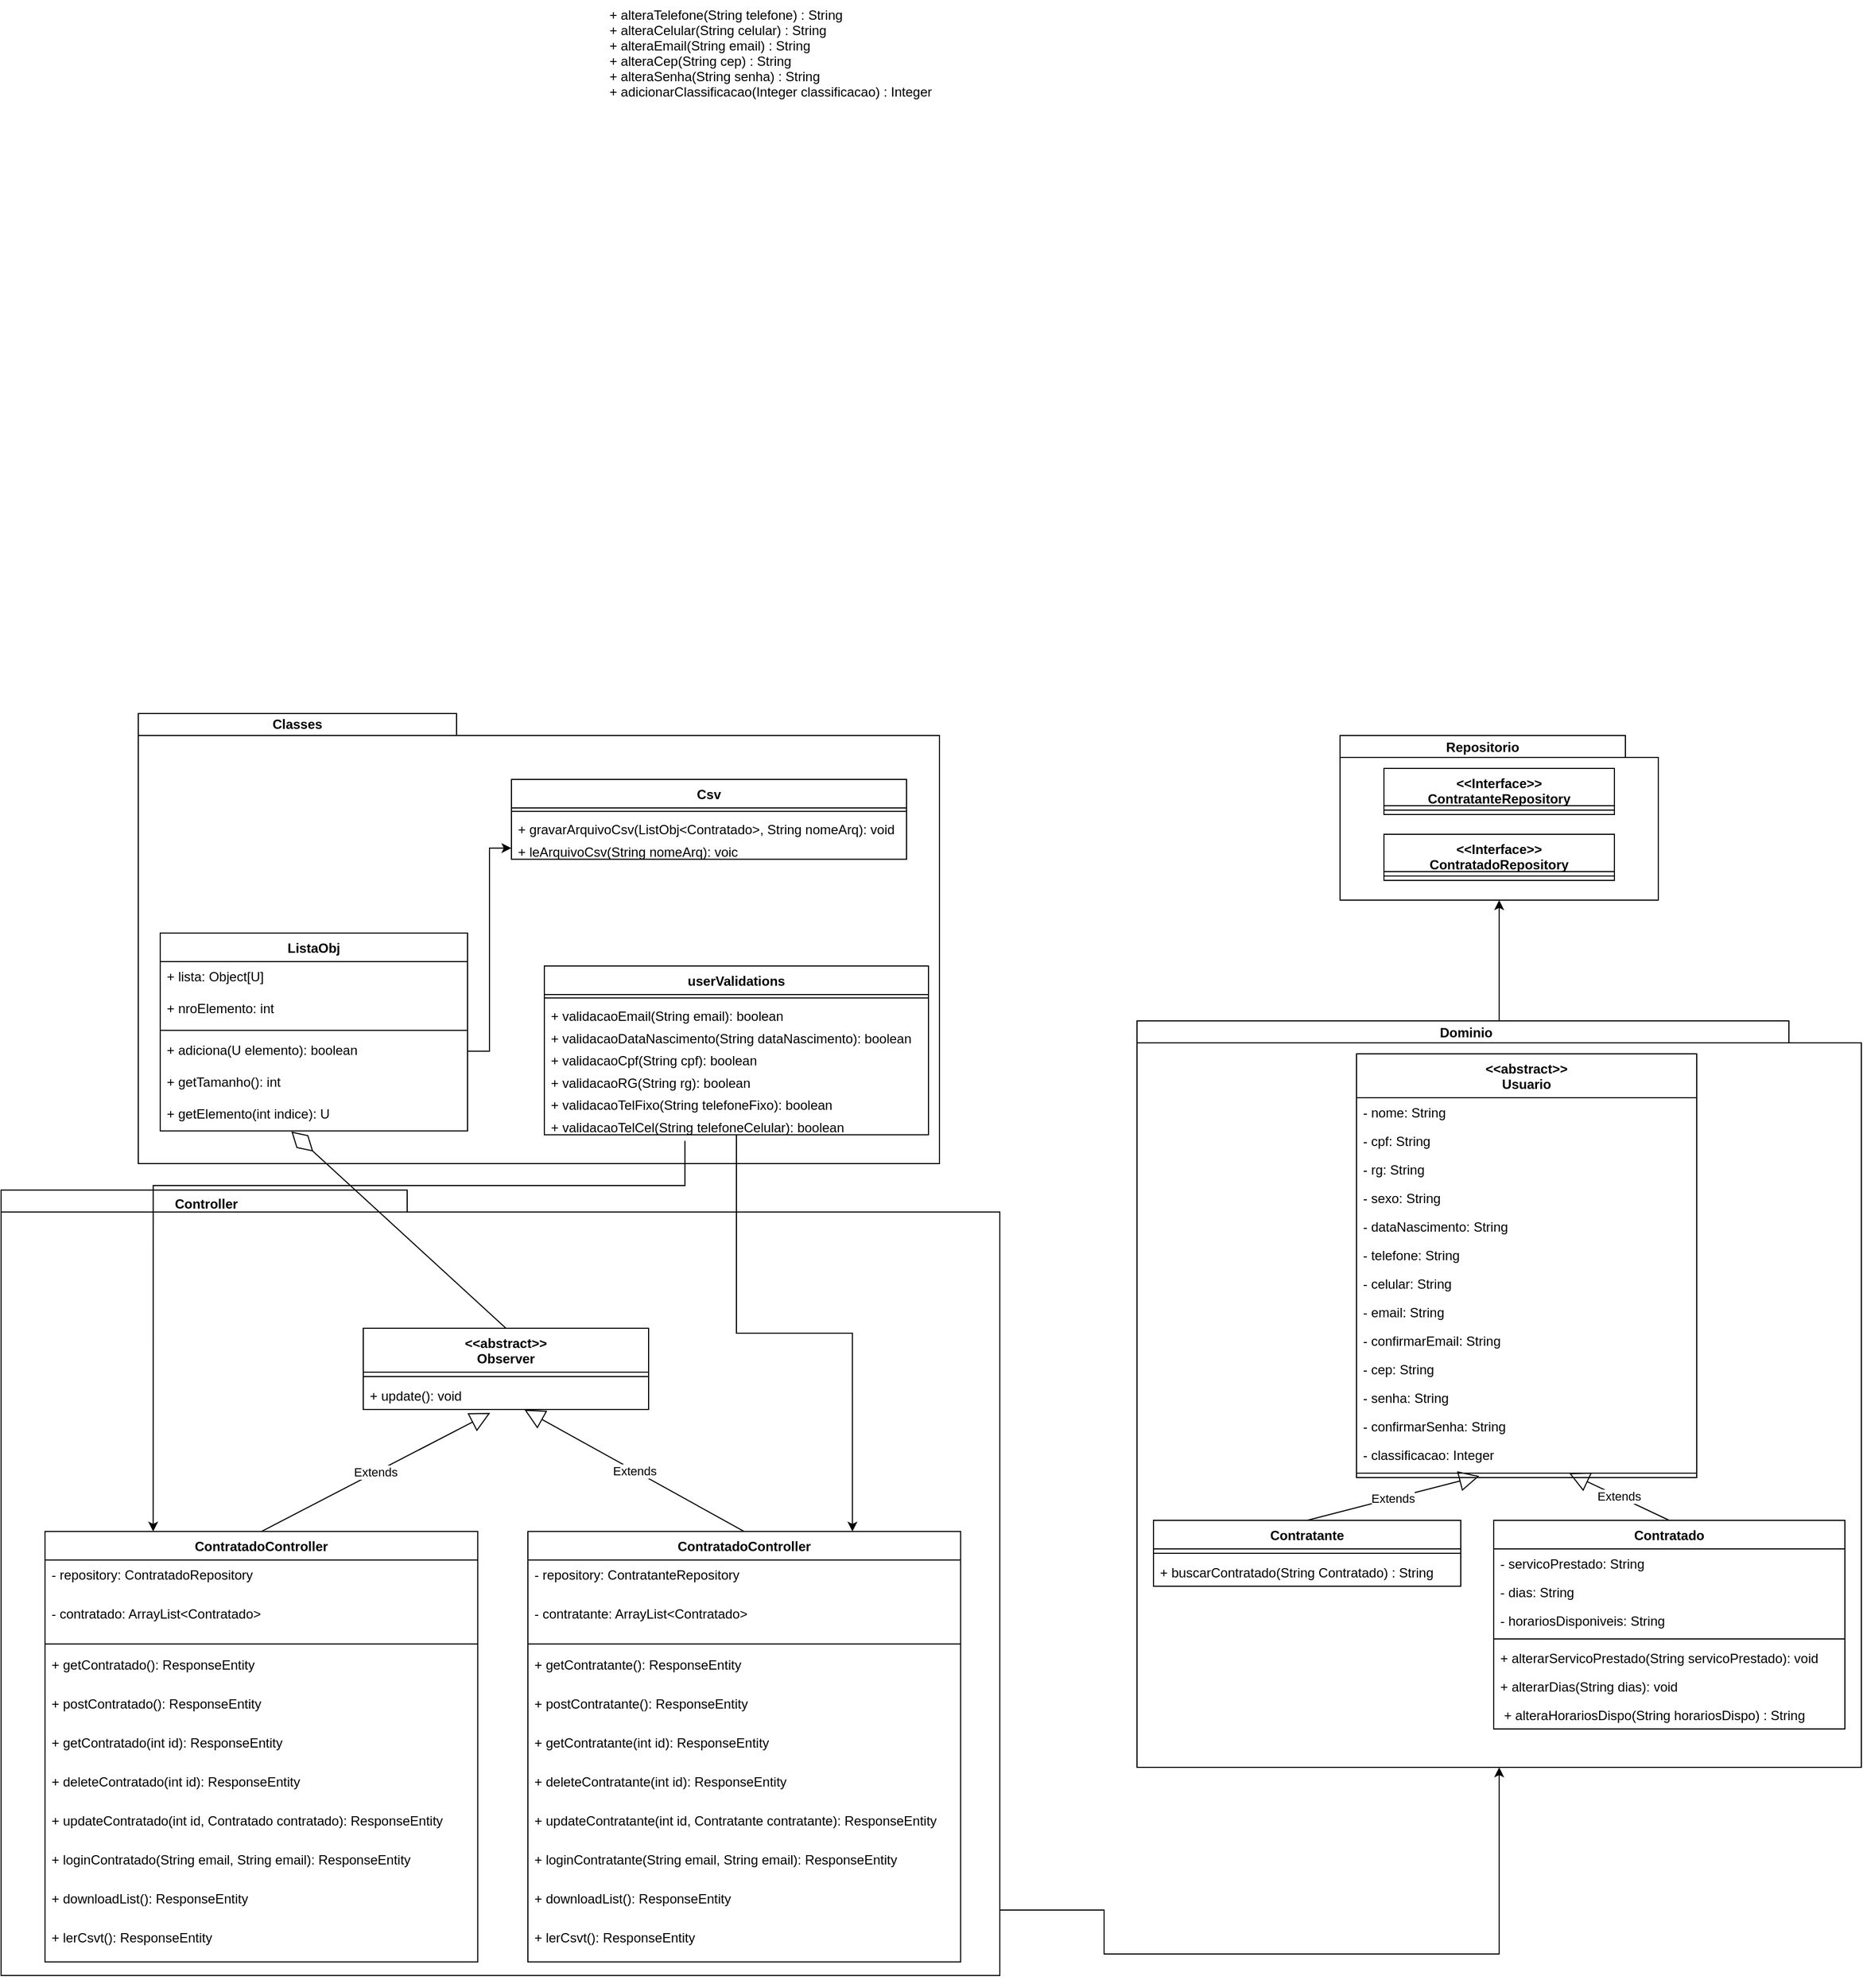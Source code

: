 <mxfile version="15.5.6" type="device"><diagram id="8aMdy3IUnySxcSLCsOLJ" name="Page-1"><mxGraphModel dx="2978" dy="1717" grid="1" gridSize="10" guides="1" tooltips="1" connect="1" arrows="1" fold="1" page="1" pageScale="1" pageWidth="850" pageHeight="1100" math="0" shadow="0"><root><mxCell id="0"/><mxCell id="1" parent="0"/><mxCell id="xtscQO1-oINKNKoXXavF-62" value=" + alteraTelefone(String telefone) : String&#10; + alteraCelular(String celular) : String&#10; + alteraEmail(String email) : String&#10; + alteraCep(String cep) : String&#10; + alteraSenha(String senha) : String&#10; + adicionarClassificacao(Integer classificacao) : Integer" style="text;strokeColor=none;fillColor=none;align=left;verticalAlign=top;spacingLeft=4;spacingRight=4;overflow=hidden;rotatable=0;points=[[0,0.5],[1,0.5]];portConstraint=eastwest;" parent="1" vertex="1"><mxGeometry x="-390" y="-430" width="330" height="122" as="geometry"/></mxCell><mxCell id="xtscQO1-oINKNKoXXavF-75" value="" style="group" parent="1" vertex="1" connectable="0"><mxGeometry x="-840" y="300" width="730" height="410" as="geometry"/></mxCell><mxCell id="xtscQO1-oINKNKoXXavF-76" value="" style="group" parent="xtscQO1-oINKNKoXXavF-75" vertex="1" connectable="0"><mxGeometry x="30" y="-80" width="730" height="410" as="geometry"/></mxCell><mxCell id="xtscQO1-oINKNKoXXavF-71" value="" style="shape=folder;fontStyle=1;spacingTop=10;tabWidth=290;tabHeight=20;tabPosition=left;html=1;fontFamily=Helvetica;" parent="xtscQO1-oINKNKoXXavF-76" vertex="1"><mxGeometry width="730" height="410" as="geometry"/></mxCell><mxCell id="xtscQO1-oINKNKoXXavF-72" value="Classes" style="text;html=1;strokeColor=none;fillColor=none;align=center;verticalAlign=middle;whiteSpace=wrap;rounded=0;fontFamily=Helvetica;fontStyle=1" parent="xtscQO1-oINKNKoXXavF-76" vertex="1"><mxGeometry width="290" height="20" as="geometry"/></mxCell><mxCell id="xtscQO1-oINKNKoXXavF-1" value="ListaObj" style="swimlane;fontStyle=1;align=center;verticalAlign=top;childLayout=stackLayout;horizontal=1;startSize=26;horizontalStack=0;resizeParent=1;resizeParentMax=0;resizeLast=0;collapsible=1;marginBottom=0;" parent="xtscQO1-oINKNKoXXavF-76" vertex="1"><mxGeometry x="20" y="200.004" width="280.0" height="180.206" as="geometry"/></mxCell><mxCell id="xtscQO1-oINKNKoXXavF-2" value="+ lista: Object[U]" style="text;strokeColor=none;fillColor=none;align=left;verticalAlign=top;spacingLeft=4;spacingRight=4;overflow=hidden;rotatable=0;points=[[0,0.5],[1,0.5]];portConstraint=eastwest;" parent="xtscQO1-oINKNKoXXavF-1" vertex="1"><mxGeometry y="26" width="280.0" height="29.053" as="geometry"/></mxCell><mxCell id="xtscQO1-oINKNKoXXavF-5" value="+ nroElemento: int" style="text;strokeColor=none;fillColor=none;align=left;verticalAlign=top;spacingLeft=4;spacingRight=4;overflow=hidden;rotatable=0;points=[[0,0.5],[1,0.5]];portConstraint=eastwest;" parent="xtscQO1-oINKNKoXXavF-1" vertex="1"><mxGeometry y="55.053" width="280.0" height="29.053" as="geometry"/></mxCell><mxCell id="xtscQO1-oINKNKoXXavF-3" value="" style="line;strokeWidth=1;fillColor=none;align=left;verticalAlign=middle;spacingTop=-1;spacingLeft=3;spacingRight=3;rotatable=0;labelPosition=right;points=[];portConstraint=eastwest;" parent="xtscQO1-oINKNKoXXavF-1" vertex="1"><mxGeometry y="84.107" width="280.0" height="8.939" as="geometry"/></mxCell><mxCell id="xtscQO1-oINKNKoXXavF-4" value="+ adiciona(U elemento): boolean" style="text;strokeColor=none;fillColor=none;align=left;verticalAlign=top;spacingLeft=4;spacingRight=4;overflow=hidden;rotatable=0;points=[[0,0.5],[1,0.5]];portConstraint=eastwest;" parent="xtscQO1-oINKNKoXXavF-1" vertex="1"><mxGeometry y="93.046" width="280.0" height="29.053" as="geometry"/></mxCell><mxCell id="xtscQO1-oINKNKoXXavF-7" value="+ getTamanho(): int" style="text;strokeColor=none;fillColor=none;align=left;verticalAlign=top;spacingLeft=4;spacingRight=4;overflow=hidden;rotatable=0;points=[[0,0.5],[1,0.5]];portConstraint=eastwest;" parent="xtscQO1-oINKNKoXXavF-1" vertex="1"><mxGeometry y="122.099" width="280.0" height="29.053" as="geometry"/></mxCell><mxCell id="xtscQO1-oINKNKoXXavF-6" value="+ getElemento(int indice): U" style="text;strokeColor=none;fillColor=none;align=left;verticalAlign=top;spacingLeft=4;spacingRight=4;overflow=hidden;rotatable=0;points=[[0,0.5],[1,0.5]];portConstraint=eastwest;" parent="xtscQO1-oINKNKoXXavF-1" vertex="1"><mxGeometry y="151.153" width="280.0" height="29.053" as="geometry"/></mxCell><mxCell id="xtscQO1-oINKNKoXXavF-13" value="userValidations" style="swimlane;fontStyle=1;align=center;verticalAlign=top;childLayout=stackLayout;horizontal=1;startSize=26;horizontalStack=0;resizeParent=1;resizeParentMax=0;resizeLast=0;collapsible=1;marginBottom=0;" parent="xtscQO1-oINKNKoXXavF-76" vertex="1"><mxGeometry x="370" y="230.001" width="350.0" height="153.726" as="geometry"/></mxCell><mxCell id="xtscQO1-oINKNKoXXavF-15" value="" style="line;strokeWidth=1;fillColor=none;align=left;verticalAlign=middle;spacingTop=-1;spacingLeft=3;spacingRight=3;rotatable=0;labelPosition=right;points=[];portConstraint=eastwest;" parent="xtscQO1-oINKNKoXXavF-13" vertex="1"><mxGeometry y="26" width="350.0" height="6.231" as="geometry"/></mxCell><mxCell id="xtscQO1-oINKNKoXXavF-17" value="+ validacaoEmail(String email): boolean" style="text;strokeColor=none;fillColor=none;align=left;verticalAlign=top;spacingLeft=4;spacingRight=4;overflow=hidden;rotatable=0;points=[[0,0.5],[1,0.5]];portConstraint=eastwest;" parent="xtscQO1-oINKNKoXXavF-13" vertex="1"><mxGeometry y="32.231" width="350.0" height="20.249" as="geometry"/></mxCell><mxCell id="xtscQO1-oINKNKoXXavF-16" value="+ validacaoDataNascimento(String dataNascimento): boolean" style="text;strokeColor=none;fillColor=none;align=left;verticalAlign=top;spacingLeft=4;spacingRight=4;overflow=hidden;rotatable=0;points=[[0,0.5],[1,0.5]];portConstraint=eastwest;" parent="xtscQO1-oINKNKoXXavF-13" vertex="1"><mxGeometry y="52.48" width="350.0" height="20.249" as="geometry"/></mxCell><mxCell id="xtscQO1-oINKNKoXXavF-18" value="+ validacaoCpf(String cpf): boolean" style="text;strokeColor=none;fillColor=none;align=left;verticalAlign=top;spacingLeft=4;spacingRight=4;overflow=hidden;rotatable=0;points=[[0,0.5],[1,0.5]];portConstraint=eastwest;" parent="xtscQO1-oINKNKoXXavF-13" vertex="1"><mxGeometry y="72.729" width="350.0" height="20.249" as="geometry"/></mxCell><mxCell id="xtscQO1-oINKNKoXXavF-20" value="+ validacaoRG(String rg): boolean" style="text;strokeColor=none;fillColor=none;align=left;verticalAlign=top;spacingLeft=4;spacingRight=4;overflow=hidden;rotatable=0;points=[[0,0.5],[1,0.5]];portConstraint=eastwest;" parent="xtscQO1-oINKNKoXXavF-13" vertex="1"><mxGeometry y="92.978" width="350.0" height="20.249" as="geometry"/></mxCell><mxCell id="xtscQO1-oINKNKoXXavF-21" value="+ validacaoTelFixo(String telefoneFixo): boolean" style="text;strokeColor=none;fillColor=none;align=left;verticalAlign=top;spacingLeft=4;spacingRight=4;overflow=hidden;rotatable=0;points=[[0,0.5],[1,0.5]];portConstraint=eastwest;" parent="xtscQO1-oINKNKoXXavF-13" vertex="1"><mxGeometry y="113.228" width="350.0" height="20.249" as="geometry"/></mxCell><mxCell id="xtscQO1-oINKNKoXXavF-19" value="+ validacaoTelCel(String telefoneCelular): boolean" style="text;strokeColor=none;fillColor=none;align=left;verticalAlign=top;spacingLeft=4;spacingRight=4;overflow=hidden;rotatable=0;points=[[0,0.5],[1,0.5]];portConstraint=eastwest;" parent="xtscQO1-oINKNKoXXavF-13" vertex="1"><mxGeometry y="133.477" width="350.0" height="20.249" as="geometry"/></mxCell><mxCell id="xtscQO1-oINKNKoXXavF-8" value="Csv" style="swimlane;fontStyle=1;align=center;verticalAlign=top;childLayout=stackLayout;horizontal=1;startSize=26;horizontalStack=0;resizeParent=1;resizeParentMax=0;resizeLast=0;collapsible=1;marginBottom=0;" parent="xtscQO1-oINKNKoXXavF-76" vertex="1"><mxGeometry x="340" y="59.996" width="360.0" height="72.729" as="geometry"/></mxCell><mxCell id="xtscQO1-oINKNKoXXavF-10" value="" style="line;strokeWidth=1;fillColor=none;align=left;verticalAlign=middle;spacingTop=-1;spacingLeft=3;spacingRight=3;rotatable=0;labelPosition=right;points=[];portConstraint=eastwest;" parent="xtscQO1-oINKNKoXXavF-8" vertex="1"><mxGeometry y="26" width="360.0" height="6.231" as="geometry"/></mxCell><mxCell id="xtscQO1-oINKNKoXXavF-11" value="+ gravarArquivoCsv(ListObj&lt;Contratado&gt;, String nomeArq): void" style="text;strokeColor=none;fillColor=none;align=left;verticalAlign=top;spacingLeft=4;spacingRight=4;overflow=hidden;rotatable=0;points=[[0,0.5],[1,0.5]];portConstraint=eastwest;" parent="xtscQO1-oINKNKoXXavF-8" vertex="1"><mxGeometry y="32.231" width="360.0" height="20.249" as="geometry"/></mxCell><mxCell id="xtscQO1-oINKNKoXXavF-12" value="+ leArquivoCsv(String nomeArq): voic" style="text;strokeColor=none;fillColor=none;align=left;verticalAlign=top;spacingLeft=4;spacingRight=4;overflow=hidden;rotatable=0;points=[[0,0.5],[1,0.5]];portConstraint=eastwest;" parent="xtscQO1-oINKNKoXXavF-8" vertex="1"><mxGeometry y="52.48" width="360.0" height="20.249" as="geometry"/></mxCell><mxCell id="bxWxCkbNlxH5hgInY-oG-7" value="" style="edgeStyle=orthogonalEdgeStyle;rounded=0;orthogonalLoop=1;jettySize=auto;html=1;" edge="1" parent="xtscQO1-oINKNKoXXavF-76" source="xtscQO1-oINKNKoXXavF-4" target="xtscQO1-oINKNKoXXavF-12"><mxGeometry relative="1" as="geometry"/></mxCell><mxCell id="xtscQO1-oINKNKoXXavF-79" value="" style="group" parent="1" vertex="1" connectable="0"><mxGeometry x="-935" y="820" width="920" height="560" as="geometry"/></mxCell><mxCell id="xtscQO1-oINKNKoXXavF-77" value="" style="shape=folder;fontStyle=1;spacingTop=10;tabWidth=370;tabHeight=20;tabPosition=left;html=1;fontFamily=Helvetica;" parent="xtscQO1-oINKNKoXXavF-79" vertex="1"><mxGeometry y="-165.926" width="910" height="715.556" as="geometry"/></mxCell><mxCell id="xtscQO1-oINKNKoXXavF-22" value="ContratadoController" style="swimlane;fontStyle=1;align=center;verticalAlign=top;childLayout=stackLayout;horizontal=1;startSize=26;horizontalStack=0;resizeParent=1;resizeParentMax=0;resizeLast=0;collapsible=1;marginBottom=0;" parent="xtscQO1-oINKNKoXXavF-79" vertex="1"><mxGeometry x="40.0" y="145.181" width="394.286" height="392.049" as="geometry"/></mxCell><mxCell id="xtscQO1-oINKNKoXXavF-23" value="- repository: ContratadoRepository" style="text;strokeColor=none;fillColor=none;align=left;verticalAlign=top;spacingLeft=4;spacingRight=4;overflow=hidden;rotatable=0;points=[[0,0.5],[1,0.5]];portConstraint=eastwest;" parent="xtscQO1-oINKNKoXXavF-22" vertex="1"><mxGeometry y="26" width="394.286" height="35.512" as="geometry"/></mxCell><mxCell id="xtscQO1-oINKNKoXXavF-26" value="- contratado: ArrayList&lt;Contratado&gt;" style="text;strokeColor=none;fillColor=none;align=left;verticalAlign=top;spacingLeft=4;spacingRight=4;overflow=hidden;rotatable=0;points=[[0,0.5],[1,0.5]];portConstraint=eastwest;" parent="xtscQO1-oINKNKoXXavF-22" vertex="1"><mxGeometry y="61.512" width="394.286" height="35.512" as="geometry"/></mxCell><mxCell id="xtscQO1-oINKNKoXXavF-24" value="" style="line;strokeWidth=1;fillColor=none;align=left;verticalAlign=middle;spacingTop=-1;spacingLeft=3;spacingRight=3;rotatable=0;labelPosition=right;points=[];portConstraint=eastwest;" parent="xtscQO1-oINKNKoXXavF-22" vertex="1"><mxGeometry y="97.024" width="394.286" height="10.927" as="geometry"/></mxCell><mxCell id="xtscQO1-oINKNKoXXavF-25" value="+ getContratado(): ResponseEntity" style="text;strokeColor=none;fillColor=none;align=left;verticalAlign=top;spacingLeft=4;spacingRight=4;overflow=hidden;rotatable=0;points=[[0,0.5],[1,0.5]];portConstraint=eastwest;" parent="xtscQO1-oINKNKoXXavF-22" vertex="1"><mxGeometry y="107.951" width="394.286" height="35.512" as="geometry"/></mxCell><mxCell id="xtscQO1-oINKNKoXXavF-27" value="+ postContratado(): ResponseEntity" style="text;strokeColor=none;fillColor=none;align=left;verticalAlign=top;spacingLeft=4;spacingRight=4;overflow=hidden;rotatable=0;points=[[0,0.5],[1,0.5]];portConstraint=eastwest;" parent="xtscQO1-oINKNKoXXavF-22" vertex="1"><mxGeometry y="143.463" width="394.286" height="35.512" as="geometry"/></mxCell><mxCell id="xtscQO1-oINKNKoXXavF-28" value="+ getContratado(int id): ResponseEntity" style="text;strokeColor=none;fillColor=none;align=left;verticalAlign=top;spacingLeft=4;spacingRight=4;overflow=hidden;rotatable=0;points=[[0,0.5],[1,0.5]];portConstraint=eastwest;" parent="xtscQO1-oINKNKoXXavF-22" vertex="1"><mxGeometry y="178.976" width="394.286" height="35.512" as="geometry"/></mxCell><mxCell id="xtscQO1-oINKNKoXXavF-29" value="+ deleteContratado(int id): ResponseEntity" style="text;strokeColor=none;fillColor=none;align=left;verticalAlign=top;spacingLeft=4;spacingRight=4;overflow=hidden;rotatable=0;points=[[0,0.5],[1,0.5]];portConstraint=eastwest;" parent="xtscQO1-oINKNKoXXavF-22" vertex="1"><mxGeometry y="214.488" width="394.286" height="35.512" as="geometry"/></mxCell><mxCell id="xtscQO1-oINKNKoXXavF-30" value="+ updateContratado(int id, Contratado contratado): ResponseEntity" style="text;strokeColor=none;fillColor=none;align=left;verticalAlign=top;spacingLeft=4;spacingRight=4;overflow=hidden;rotatable=0;points=[[0,0.5],[1,0.5]];portConstraint=eastwest;" parent="xtscQO1-oINKNKoXXavF-22" vertex="1"><mxGeometry y="250" width="394.286" height="35.512" as="geometry"/></mxCell><mxCell id="xtscQO1-oINKNKoXXavF-31" value="+ loginContratado(String email, String email): ResponseEntity" style="text;strokeColor=none;fillColor=none;align=left;verticalAlign=top;spacingLeft=4;spacingRight=4;overflow=hidden;rotatable=0;points=[[0,0.5],[1,0.5]];portConstraint=eastwest;" parent="xtscQO1-oINKNKoXXavF-22" vertex="1"><mxGeometry y="285.512" width="394.286" height="35.512" as="geometry"/></mxCell><mxCell id="xtscQO1-oINKNKoXXavF-32" value="+ downloadList(): ResponseEntity" style="text;strokeColor=none;fillColor=none;align=left;verticalAlign=top;spacingLeft=4;spacingRight=4;overflow=hidden;rotatable=0;points=[[0,0.5],[1,0.5]];portConstraint=eastwest;" parent="xtscQO1-oINKNKoXXavF-22" vertex="1"><mxGeometry y="321.024" width="394.286" height="35.512" as="geometry"/></mxCell><mxCell id="xtscQO1-oINKNKoXXavF-33" value="+ lerCsvt(): ResponseEntity" style="text;strokeColor=none;fillColor=none;align=left;verticalAlign=top;spacingLeft=4;spacingRight=4;overflow=hidden;rotatable=0;points=[[0,0.5],[1,0.5]];portConstraint=eastwest;" parent="xtscQO1-oINKNKoXXavF-22" vertex="1"><mxGeometry y="356.537" width="394.286" height="35.512" as="geometry"/></mxCell><mxCell id="xtscQO1-oINKNKoXXavF-34" value="ContratadoController" style="swimlane;fontStyle=1;align=center;verticalAlign=top;childLayout=stackLayout;horizontal=1;startSize=26;horizontalStack=0;resizeParent=1;resizeParentMax=0;resizeLast=0;collapsible=1;marginBottom=0;" parent="xtscQO1-oINKNKoXXavF-79" vertex="1"><mxGeometry x="480.005" y="145.181" width="394.286" height="392.049" as="geometry"/></mxCell><mxCell id="xtscQO1-oINKNKoXXavF-35" value="- repository: ContratanteRepository" style="text;strokeColor=none;fillColor=none;align=left;verticalAlign=top;spacingLeft=4;spacingRight=4;overflow=hidden;rotatable=0;points=[[0,0.5],[1,0.5]];portConstraint=eastwest;" parent="xtscQO1-oINKNKoXXavF-34" vertex="1"><mxGeometry y="26" width="394.286" height="35.512" as="geometry"/></mxCell><mxCell id="xtscQO1-oINKNKoXXavF-36" value="- contratante: ArrayList&lt;Contratado&gt;" style="text;strokeColor=none;fillColor=none;align=left;verticalAlign=top;spacingLeft=4;spacingRight=4;overflow=hidden;rotatable=0;points=[[0,0.5],[1,0.5]];portConstraint=eastwest;" parent="xtscQO1-oINKNKoXXavF-34" vertex="1"><mxGeometry y="61.512" width="394.286" height="35.512" as="geometry"/></mxCell><mxCell id="xtscQO1-oINKNKoXXavF-37" value="" style="line;strokeWidth=1;fillColor=none;align=left;verticalAlign=middle;spacingTop=-1;spacingLeft=3;spacingRight=3;rotatable=0;labelPosition=right;points=[];portConstraint=eastwest;" parent="xtscQO1-oINKNKoXXavF-34" vertex="1"><mxGeometry y="97.024" width="394.286" height="10.927" as="geometry"/></mxCell><mxCell id="xtscQO1-oINKNKoXXavF-38" value="+ getContratante(): ResponseEntity" style="text;strokeColor=none;fillColor=none;align=left;verticalAlign=top;spacingLeft=4;spacingRight=4;overflow=hidden;rotatable=0;points=[[0,0.5],[1,0.5]];portConstraint=eastwest;" parent="xtscQO1-oINKNKoXXavF-34" vertex="1"><mxGeometry y="107.951" width="394.286" height="35.512" as="geometry"/></mxCell><mxCell id="xtscQO1-oINKNKoXXavF-39" value="+ postContratante(): ResponseEntity" style="text;strokeColor=none;fillColor=none;align=left;verticalAlign=top;spacingLeft=4;spacingRight=4;overflow=hidden;rotatable=0;points=[[0,0.5],[1,0.5]];portConstraint=eastwest;" parent="xtscQO1-oINKNKoXXavF-34" vertex="1"><mxGeometry y="143.463" width="394.286" height="35.512" as="geometry"/></mxCell><mxCell id="xtscQO1-oINKNKoXXavF-40" value="+ getContratante(int id): ResponseEntity" style="text;strokeColor=none;fillColor=none;align=left;verticalAlign=top;spacingLeft=4;spacingRight=4;overflow=hidden;rotatable=0;points=[[0,0.5],[1,0.5]];portConstraint=eastwest;" parent="xtscQO1-oINKNKoXXavF-34" vertex="1"><mxGeometry y="178.976" width="394.286" height="35.512" as="geometry"/></mxCell><mxCell id="xtscQO1-oINKNKoXXavF-41" value="+ deleteContratante(int id): ResponseEntity" style="text;strokeColor=none;fillColor=none;align=left;verticalAlign=top;spacingLeft=4;spacingRight=4;overflow=hidden;rotatable=0;points=[[0,0.5],[1,0.5]];portConstraint=eastwest;" parent="xtscQO1-oINKNKoXXavF-34" vertex="1"><mxGeometry y="214.488" width="394.286" height="35.512" as="geometry"/></mxCell><mxCell id="xtscQO1-oINKNKoXXavF-42" value="+ updateContratante(int id, Contratante contratante): ResponseEntity" style="text;strokeColor=none;fillColor=none;align=left;verticalAlign=top;spacingLeft=4;spacingRight=4;overflow=hidden;rotatable=0;points=[[0,0.5],[1,0.5]];portConstraint=eastwest;" parent="xtscQO1-oINKNKoXXavF-34" vertex="1"><mxGeometry y="250" width="394.286" height="35.512" as="geometry"/></mxCell><mxCell id="xtscQO1-oINKNKoXXavF-43" value="+ loginContratante(String email, String email): ResponseEntity" style="text;strokeColor=none;fillColor=none;align=left;verticalAlign=top;spacingLeft=4;spacingRight=4;overflow=hidden;rotatable=0;points=[[0,0.5],[1,0.5]];portConstraint=eastwest;" parent="xtscQO1-oINKNKoXXavF-34" vertex="1"><mxGeometry y="285.512" width="394.286" height="35.512" as="geometry"/></mxCell><mxCell id="xtscQO1-oINKNKoXXavF-44" value="+ downloadList(): ResponseEntity" style="text;strokeColor=none;fillColor=none;align=left;verticalAlign=top;spacingLeft=4;spacingRight=4;overflow=hidden;rotatable=0;points=[[0,0.5],[1,0.5]];portConstraint=eastwest;" parent="xtscQO1-oINKNKoXXavF-34" vertex="1"><mxGeometry y="321.024" width="394.286" height="35.512" as="geometry"/></mxCell><mxCell id="xtscQO1-oINKNKoXXavF-45" value="+ lerCsvt(): ResponseEntity" style="text;strokeColor=none;fillColor=none;align=left;verticalAlign=top;spacingLeft=4;spacingRight=4;overflow=hidden;rotatable=0;points=[[0,0.5],[1,0.5]];portConstraint=eastwest;" parent="xtscQO1-oINKNKoXXavF-34" vertex="1"><mxGeometry y="356.537" width="394.286" height="35.512" as="geometry"/></mxCell><mxCell id="xtscQO1-oINKNKoXXavF-78" value="Controller" style="text;align=center;fontStyle=1;verticalAlign=middle;spacingLeft=3;spacingRight=3;strokeColor=none;rotatable=0;points=[[0,0.5],[1,0.5]];portConstraint=eastwest;fontFamily=Helvetica;" parent="xtscQO1-oINKNKoXXavF-79" vertex="1"><mxGeometry y="-165.93" width="374.066" height="23.707" as="geometry"/></mxCell><mxCell id="bxWxCkbNlxH5hgInY-oG-1" value="&lt;&lt;abstract&gt;&gt;&#10;Observer" style="swimlane;fontStyle=1;align=center;verticalAlign=top;childLayout=stackLayout;horizontal=1;startSize=40;horizontalStack=0;resizeParent=1;resizeParentMax=0;resizeLast=0;collapsible=1;marginBottom=0;" vertex="1" parent="xtscQO1-oINKNKoXXavF-79"><mxGeometry x="330" y="-40" width="260" height="74" as="geometry"/></mxCell><mxCell id="bxWxCkbNlxH5hgInY-oG-3" value="" style="line;strokeWidth=1;fillColor=none;align=left;verticalAlign=middle;spacingTop=-1;spacingLeft=3;spacingRight=3;rotatable=0;labelPosition=right;points=[];portConstraint=eastwest;" vertex="1" parent="bxWxCkbNlxH5hgInY-oG-1"><mxGeometry y="40" width="260" height="8" as="geometry"/></mxCell><mxCell id="bxWxCkbNlxH5hgInY-oG-4" value="+ update(): void" style="text;strokeColor=none;fillColor=none;align=left;verticalAlign=top;spacingLeft=4;spacingRight=4;overflow=hidden;rotatable=0;points=[[0,0.5],[1,0.5]];portConstraint=eastwest;" vertex="1" parent="bxWxCkbNlxH5hgInY-oG-1"><mxGeometry y="48" width="260" height="26" as="geometry"/></mxCell><mxCell id="bxWxCkbNlxH5hgInY-oG-5" value="Extends" style="endArrow=block;endSize=16;endFill=0;html=1;rounded=0;exitX=0.5;exitY=0;exitDx=0;exitDy=0;entryX=0.565;entryY=1.009;entryDx=0;entryDy=0;entryPerimeter=0;" edge="1" parent="xtscQO1-oINKNKoXXavF-79" source="xtscQO1-oINKNKoXXavF-34" target="bxWxCkbNlxH5hgInY-oG-4"><mxGeometry width="160" relative="1" as="geometry"><mxPoint x="680" y="260" as="sourcePoint"/><mxPoint x="840" y="260" as="targetPoint"/></mxGeometry></mxCell><mxCell id="bxWxCkbNlxH5hgInY-oG-6" value="Extends" style="endArrow=block;endSize=16;endFill=0;html=1;rounded=0;exitX=0.5;exitY=0;exitDx=0;exitDy=0;entryX=0.445;entryY=1.118;entryDx=0;entryDy=0;entryPerimeter=0;" edge="1" parent="xtscQO1-oINKNKoXXavF-79" source="xtscQO1-oINKNKoXXavF-22" target="bxWxCkbNlxH5hgInY-oG-4"><mxGeometry width="160" relative="1" as="geometry"><mxPoint x="680" y="260" as="sourcePoint"/><mxPoint x="840" y="260" as="targetPoint"/></mxGeometry></mxCell><mxCell id="xtscQO1-oINKNKoXXavF-84" value="" style="group" parent="1" vertex="1" connectable="0"><mxGeometry x="100" y="500" width="660" height="680" as="geometry"/></mxCell><mxCell id="xtscQO1-oINKNKoXXavF-86" value="" style="group" parent="xtscQO1-oINKNKoXXavF-84" vertex="1" connectable="0"><mxGeometry width="660" height="680" as="geometry"/></mxCell><mxCell id="xtscQO1-oINKNKoXXavF-80" value="" style="shape=folder;fontStyle=1;spacingTop=10;tabWidth=660;tabHeight=20;tabPosition=left;html=1;fontFamily=Helvetica;" parent="xtscQO1-oINKNKoXXavF-86" vertex="1"><mxGeometry width="660" height="680" as="geometry"/></mxCell><mxCell id="xtscQO1-oINKNKoXXavF-81" value="Dominio" style="text;align=center;fontStyle=1;verticalAlign=middle;spacingLeft=3;spacingRight=3;strokeColor=none;rotatable=0;points=[[0,0.5],[1,0.5]];portConstraint=eastwest;fontFamily=Helvetica;" parent="xtscQO1-oINKNKoXXavF-86" vertex="1"><mxGeometry width="600" height="20" as="geometry"/></mxCell><mxCell id="CHo648kt3hfdcvLHnGLJ-6" value="Contratante" style="swimlane;fontStyle=1;align=center;verticalAlign=top;childLayout=stackLayout;horizontal=1;startSize=26;horizontalStack=0;resizeParent=1;resizeParentMax=0;resizeLast=0;collapsible=1;marginBottom=0;" parent="xtscQO1-oINKNKoXXavF-84" vertex="1"><mxGeometry x="15" y="455" width="280" height="60" as="geometry"/></mxCell><mxCell id="CHo648kt3hfdcvLHnGLJ-8" value="" style="line;strokeWidth=1;fillColor=none;align=left;verticalAlign=middle;spacingTop=-1;spacingLeft=3;spacingRight=3;rotatable=0;labelPosition=right;points=[];portConstraint=eastwest;" parent="CHo648kt3hfdcvLHnGLJ-6" vertex="1"><mxGeometry y="26" width="280" height="8" as="geometry"/></mxCell><mxCell id="CHo648kt3hfdcvLHnGLJ-9" value="+ buscarContratado(String Contratado) : String" style="text;strokeColor=none;fillColor=none;align=left;verticalAlign=top;spacingLeft=4;spacingRight=4;overflow=hidden;rotatable=0;points=[[0,0.5],[1,0.5]];portConstraint=eastwest;" parent="CHo648kt3hfdcvLHnGLJ-6" vertex="1"><mxGeometry y="34" width="280" height="26" as="geometry"/></mxCell><mxCell id="xtscQO1-oINKNKoXXavF-46" value="&lt;&lt;abstract&gt;&gt;&#10;Usuario" style="swimlane;fontStyle=1;align=center;verticalAlign=top;childLayout=stackLayout;horizontal=1;startSize=40;horizontalStack=0;resizeParent=1;resizeParentMax=0;resizeLast=0;collapsible=1;marginBottom=0;" parent="xtscQO1-oINKNKoXXavF-84" vertex="1"><mxGeometry x="200" y="30" width="310" height="386" as="geometry"/></mxCell><mxCell id="xtscQO1-oINKNKoXXavF-47" value="- nome: String" style="text;strokeColor=none;fillColor=none;align=left;verticalAlign=top;spacingLeft=4;spacingRight=4;overflow=hidden;rotatable=0;points=[[0,0.5],[1,0.5]];portConstraint=eastwest;" parent="xtscQO1-oINKNKoXXavF-46" vertex="1"><mxGeometry y="40" width="310" height="26" as="geometry"/></mxCell><mxCell id="xtscQO1-oINKNKoXXavF-50" value="- cpf: String" style="text;strokeColor=none;fillColor=none;align=left;verticalAlign=top;spacingLeft=4;spacingRight=4;overflow=hidden;rotatable=0;points=[[0,0.5],[1,0.5]];portConstraint=eastwest;" parent="xtscQO1-oINKNKoXXavF-46" vertex="1"><mxGeometry y="66" width="310" height="26" as="geometry"/></mxCell><mxCell id="xtscQO1-oINKNKoXXavF-51" value="- rg: String" style="text;strokeColor=none;fillColor=none;align=left;verticalAlign=top;spacingLeft=4;spacingRight=4;overflow=hidden;rotatable=0;points=[[0,0.5],[1,0.5]];portConstraint=eastwest;" parent="xtscQO1-oINKNKoXXavF-46" vertex="1"><mxGeometry y="92" width="310" height="26" as="geometry"/></mxCell><mxCell id="xtscQO1-oINKNKoXXavF-52" value="- sexo: String" style="text;strokeColor=none;fillColor=none;align=left;verticalAlign=top;spacingLeft=4;spacingRight=4;overflow=hidden;rotatable=0;points=[[0,0.5],[1,0.5]];portConstraint=eastwest;" parent="xtscQO1-oINKNKoXXavF-46" vertex="1"><mxGeometry y="118" width="310" height="26" as="geometry"/></mxCell><mxCell id="xtscQO1-oINKNKoXXavF-53" value="- dataNascimento: String" style="text;strokeColor=none;fillColor=none;align=left;verticalAlign=top;spacingLeft=4;spacingRight=4;overflow=hidden;rotatable=0;points=[[0,0.5],[1,0.5]];portConstraint=eastwest;" parent="xtscQO1-oINKNKoXXavF-46" vertex="1"><mxGeometry y="144" width="310" height="26" as="geometry"/></mxCell><mxCell id="xtscQO1-oINKNKoXXavF-54" value="- telefone: String" style="text;strokeColor=none;fillColor=none;align=left;verticalAlign=top;spacingLeft=4;spacingRight=4;overflow=hidden;rotatable=0;points=[[0,0.5],[1,0.5]];portConstraint=eastwest;" parent="xtscQO1-oINKNKoXXavF-46" vertex="1"><mxGeometry y="170" width="310" height="26" as="geometry"/></mxCell><mxCell id="xtscQO1-oINKNKoXXavF-55" value="- celular: String" style="text;strokeColor=none;fillColor=none;align=left;verticalAlign=top;spacingLeft=4;spacingRight=4;overflow=hidden;rotatable=0;points=[[0,0.5],[1,0.5]];portConstraint=eastwest;" parent="xtscQO1-oINKNKoXXavF-46" vertex="1"><mxGeometry y="196" width="310" height="26" as="geometry"/></mxCell><mxCell id="xtscQO1-oINKNKoXXavF-56" value="- email: String" style="text;strokeColor=none;fillColor=none;align=left;verticalAlign=top;spacingLeft=4;spacingRight=4;overflow=hidden;rotatable=0;points=[[0,0.5],[1,0.5]];portConstraint=eastwest;" parent="xtscQO1-oINKNKoXXavF-46" vertex="1"><mxGeometry y="222" width="310" height="26" as="geometry"/></mxCell><mxCell id="xtscQO1-oINKNKoXXavF-57" value="- confirmarEmail: String" style="text;strokeColor=none;fillColor=none;align=left;verticalAlign=top;spacingLeft=4;spacingRight=4;overflow=hidden;rotatable=0;points=[[0,0.5],[1,0.5]];portConstraint=eastwest;" parent="xtscQO1-oINKNKoXXavF-46" vertex="1"><mxGeometry y="248" width="310" height="26" as="geometry"/></mxCell><mxCell id="xtscQO1-oINKNKoXXavF-58" value="- cep: String" style="text;strokeColor=none;fillColor=none;align=left;verticalAlign=top;spacingLeft=4;spacingRight=4;overflow=hidden;rotatable=0;points=[[0,0.5],[1,0.5]];portConstraint=eastwest;" parent="xtscQO1-oINKNKoXXavF-46" vertex="1"><mxGeometry y="274" width="310" height="26" as="geometry"/></mxCell><mxCell id="xtscQO1-oINKNKoXXavF-59" value="- senha: String" style="text;strokeColor=none;fillColor=none;align=left;verticalAlign=top;spacingLeft=4;spacingRight=4;overflow=hidden;rotatable=0;points=[[0,0.5],[1,0.5]];portConstraint=eastwest;" parent="xtscQO1-oINKNKoXXavF-46" vertex="1"><mxGeometry y="300" width="310" height="26" as="geometry"/></mxCell><mxCell id="xtscQO1-oINKNKoXXavF-60" value="- confirmarSenha: String" style="text;strokeColor=none;fillColor=none;align=left;verticalAlign=top;spacingLeft=4;spacingRight=4;overflow=hidden;rotatable=0;points=[[0,0.5],[1,0.5]];portConstraint=eastwest;" parent="xtscQO1-oINKNKoXXavF-46" vertex="1"><mxGeometry y="326" width="310" height="26" as="geometry"/></mxCell><mxCell id="xtscQO1-oINKNKoXXavF-61" value="- classificacao: Integer" style="text;strokeColor=none;fillColor=none;align=left;verticalAlign=top;spacingLeft=4;spacingRight=4;overflow=hidden;rotatable=0;points=[[0,0.5],[1,0.5]];portConstraint=eastwest;" parent="xtscQO1-oINKNKoXXavF-46" vertex="1"><mxGeometry y="352" width="310" height="26" as="geometry"/></mxCell><mxCell id="xtscQO1-oINKNKoXXavF-48" value="" style="line;strokeWidth=1;fillColor=none;align=left;verticalAlign=middle;spacingTop=-1;spacingLeft=3;spacingRight=3;rotatable=0;labelPosition=right;points=[];portConstraint=eastwest;" parent="xtscQO1-oINKNKoXXavF-46" vertex="1"><mxGeometry y="378" width="310" height="8" as="geometry"/></mxCell><mxCell id="xtscQO1-oINKNKoXXavF-63" value="Contratado" style="swimlane;fontStyle=1;align=center;verticalAlign=top;childLayout=stackLayout;horizontal=1;startSize=26;horizontalStack=0;resizeParent=1;resizeParentMax=0;resizeLast=0;collapsible=1;marginBottom=0;" parent="xtscQO1-oINKNKoXXavF-84" vertex="1"><mxGeometry x="325" y="455" width="320" height="190" as="geometry"/></mxCell><mxCell id="xtscQO1-oINKNKoXXavF-64" value="- servicoPrestado: String" style="text;strokeColor=none;fillColor=none;align=left;verticalAlign=top;spacingLeft=4;spacingRight=4;overflow=hidden;rotatable=0;points=[[0,0.5],[1,0.5]];portConstraint=eastwest;" parent="xtscQO1-oINKNKoXXavF-63" vertex="1"><mxGeometry y="26" width="320" height="26" as="geometry"/></mxCell><mxCell id="xtscQO1-oINKNKoXXavF-67" value="- dias: String" style="text;strokeColor=none;fillColor=none;align=left;verticalAlign=top;spacingLeft=4;spacingRight=4;overflow=hidden;rotatable=0;points=[[0,0.5],[1,0.5]];portConstraint=eastwest;" parent="xtscQO1-oINKNKoXXavF-63" vertex="1"><mxGeometry y="52" width="320" height="26" as="geometry"/></mxCell><mxCell id="xtscQO1-oINKNKoXXavF-68" value="- horariosDisponiveis: String" style="text;strokeColor=none;fillColor=none;align=left;verticalAlign=top;spacingLeft=4;spacingRight=4;overflow=hidden;rotatable=0;points=[[0,0.5],[1,0.5]];portConstraint=eastwest;" parent="xtscQO1-oINKNKoXXavF-63" vertex="1"><mxGeometry y="78" width="320" height="26" as="geometry"/></mxCell><mxCell id="xtscQO1-oINKNKoXXavF-65" value="" style="line;strokeWidth=1;fillColor=none;align=left;verticalAlign=middle;spacingTop=-1;spacingLeft=3;spacingRight=3;rotatable=0;labelPosition=right;points=[];portConstraint=eastwest;" parent="xtscQO1-oINKNKoXXavF-63" vertex="1"><mxGeometry y="104" width="320" height="8" as="geometry"/></mxCell><mxCell id="xtscQO1-oINKNKoXXavF-66" value="+ alterarServicoPrestado(String servicoPrestado): void" style="text;strokeColor=none;fillColor=none;align=left;verticalAlign=top;spacingLeft=4;spacingRight=4;overflow=hidden;rotatable=0;points=[[0,0.5],[1,0.5]];portConstraint=eastwest;" parent="xtscQO1-oINKNKoXXavF-63" vertex="1"><mxGeometry y="112" width="320" height="26" as="geometry"/></mxCell><mxCell id="xtscQO1-oINKNKoXXavF-69" value="+ alterarDias(String dias): void" style="text;strokeColor=none;fillColor=none;align=left;verticalAlign=top;spacingLeft=4;spacingRight=4;overflow=hidden;rotatable=0;points=[[0,0.5],[1,0.5]];portConstraint=eastwest;" parent="xtscQO1-oINKNKoXXavF-63" vertex="1"><mxGeometry y="138" width="320" height="26" as="geometry"/></mxCell><mxCell id="xtscQO1-oINKNKoXXavF-70" value=" + alteraHorariosDispo(String horariosDispo) : String" style="text;strokeColor=none;fillColor=none;align=left;verticalAlign=top;spacingLeft=4;spacingRight=4;overflow=hidden;rotatable=0;points=[[0,0.5],[1,0.5]];portConstraint=eastwest;" parent="xtscQO1-oINKNKoXXavF-63" vertex="1"><mxGeometry y="164" width="320" height="26" as="geometry"/></mxCell><mxCell id="xtscQO1-oINKNKoXXavF-83" value="Extends" style="endArrow=block;endSize=16;endFill=0;html=1;fontFamily=Helvetica;exitX=0.5;exitY=0;exitDx=0;exitDy=0;entryX=0.625;entryY=0.5;entryDx=0;entryDy=0;entryPerimeter=0;" parent="xtscQO1-oINKNKoXXavF-84" source="xtscQO1-oINKNKoXXavF-63" target="xtscQO1-oINKNKoXXavF-48" edge="1"><mxGeometry width="160" relative="1" as="geometry"><mxPoint x="175" y="1135" as="sourcePoint"/><mxPoint x="380" y="1094" as="targetPoint"/></mxGeometry></mxCell><mxCell id="xtscQO1-oINKNKoXXavF-85" value="Extends" style="endArrow=block;endSize=16;endFill=0;html=1;fontFamily=Helvetica;entryX=0.361;entryY=0.821;entryDx=0;entryDy=0;entryPerimeter=0;exitX=0.5;exitY=0;exitDx=0;exitDy=0;" parent="xtscQO1-oINKNKoXXavF-84" source="CHo648kt3hfdcvLHnGLJ-6" target="xtscQO1-oINKNKoXXavF-48" edge="1"><mxGeometry width="160" relative="1" as="geometry"><mxPoint x="30" y="290" as="sourcePoint"/><mxPoint x="190" y="290" as="targetPoint"/></mxGeometry></mxCell><mxCell id="xtscQO1-oINKNKoXXavF-99" value="" style="group" parent="1" vertex="1" connectable="0"><mxGeometry x="285" y="240" width="290" height="150" as="geometry"/></mxCell><mxCell id="xtscQO1-oINKNKoXXavF-97" value="" style="shape=folder;fontStyle=1;spacingTop=10;tabWidth=260;tabHeight=20;tabPosition=left;html=1;fontFamily=Helvetica;" parent="xtscQO1-oINKNKoXXavF-99" vertex="1"><mxGeometry width="290" height="150" as="geometry"/></mxCell><mxCell id="xtscQO1-oINKNKoXXavF-98" value="Repositorio" style="text;align=center;fontStyle=1;verticalAlign=middle;spacingLeft=3;spacingRight=3;strokeColor=none;rotatable=0;points=[[0,0.5],[1,0.5]];portConstraint=eastwest;fontFamily=Helvetica;" parent="xtscQO1-oINKNKoXXavF-99" vertex="1"><mxGeometry width="260" height="20" as="geometry"/></mxCell><mxCell id="xtscQO1-oINKNKoXXavF-95" value="&lt;&lt;Interface&gt;&gt;&#10;ContratanteRepository" style="swimlane;fontStyle=1;align=center;verticalAlign=top;childLayout=stackLayout;horizontal=1;startSize=34;horizontalStack=0;resizeParent=1;resizeParentMax=0;resizeLast=0;collapsible=1;marginBottom=0;fontFamily=Helvetica;" parent="xtscQO1-oINKNKoXXavF-99" vertex="1"><mxGeometry x="40" y="30" width="210" height="42" as="geometry"/></mxCell><mxCell id="xtscQO1-oINKNKoXXavF-96" value="" style="line;strokeWidth=1;fillColor=none;align=left;verticalAlign=middle;spacingTop=-1;spacingLeft=3;spacingRight=3;rotatable=0;labelPosition=right;points=[];portConstraint=eastwest;" parent="xtscQO1-oINKNKoXXavF-95" vertex="1"><mxGeometry y="34" width="210" height="8" as="geometry"/></mxCell><mxCell id="xtscQO1-oINKNKoXXavF-91" value="&lt;&lt;Interface&gt;&gt;&#10;ContratadoRepository" style="swimlane;fontStyle=1;align=center;verticalAlign=top;childLayout=stackLayout;horizontal=1;startSize=34;horizontalStack=0;resizeParent=1;resizeParentMax=0;resizeLast=0;collapsible=1;marginBottom=0;fontFamily=Helvetica;" parent="xtscQO1-oINKNKoXXavF-99" vertex="1"><mxGeometry x="40" y="90" width="210" height="42" as="geometry"/></mxCell><mxCell id="xtscQO1-oINKNKoXXavF-93" value="" style="line;strokeWidth=1;fillColor=none;align=left;verticalAlign=middle;spacingTop=-1;spacingLeft=3;spacingRight=3;rotatable=0;labelPosition=right;points=[];portConstraint=eastwest;" parent="xtscQO1-oINKNKoXXavF-91" vertex="1"><mxGeometry y="34" width="210" height="8" as="geometry"/></mxCell><mxCell id="xtscQO1-oINKNKoXXavF-101" value="" style="edgeStyle=orthogonalEdgeStyle;rounded=0;orthogonalLoop=1;jettySize=auto;html=1;fontFamily=Helvetica;" parent="1" source="xtscQO1-oINKNKoXXavF-80" target="xtscQO1-oINKNKoXXavF-97" edge="1"><mxGeometry relative="1" as="geometry"/></mxCell><mxCell id="xtscQO1-oINKNKoXXavF-104" style="edgeStyle=orthogonalEdgeStyle;rounded=0;orthogonalLoop=1;jettySize=auto;html=1;entryX=0.5;entryY=1;entryDx=0;entryDy=0;entryPerimeter=0;fontFamily=Helvetica;" parent="1" source="xtscQO1-oINKNKoXXavF-77" target="xtscQO1-oINKNKoXXavF-80" edge="1"><mxGeometry relative="1" as="geometry"><mxPoint x="30" y="1310" as="sourcePoint"/><Array as="points"><mxPoint x="70" y="1310"/><mxPoint x="70" y="1350"/><mxPoint x="430" y="1350"/></Array></mxGeometry></mxCell><mxCell id="bxWxCkbNlxH5hgInY-oG-8" value="" style="endArrow=diamondThin;endFill=0;endSize=24;html=1;rounded=0;exitX=0.5;exitY=0;exitDx=0;exitDy=0;entryX=0.427;entryY=1.021;entryDx=0;entryDy=0;entryPerimeter=0;" edge="1" parent="1" source="bxWxCkbNlxH5hgInY-oG-1" target="xtscQO1-oINKNKoXXavF-6"><mxGeometry width="160" relative="1" as="geometry"><mxPoint x="-340" y="760" as="sourcePoint"/><mxPoint x="-180" y="760" as="targetPoint"/></mxGeometry></mxCell><mxCell id="bxWxCkbNlxH5hgInY-oG-10" style="edgeStyle=orthogonalEdgeStyle;rounded=0;orthogonalLoop=1;jettySize=auto;html=1;entryX=0.75;entryY=0;entryDx=0;entryDy=0;" edge="1" parent="1" source="xtscQO1-oINKNKoXXavF-13" target="xtscQO1-oINKNKoXXavF-34"><mxGeometry relative="1" as="geometry"/></mxCell><mxCell id="bxWxCkbNlxH5hgInY-oG-11" style="edgeStyle=orthogonalEdgeStyle;rounded=0;orthogonalLoop=1;jettySize=auto;html=1;exitX=0.366;exitY=1.27;exitDx=0;exitDy=0;entryX=0.25;entryY=0;entryDx=0;entryDy=0;exitPerimeter=0;" edge="1" parent="1" source="xtscQO1-oINKNKoXXavF-19" target="xtscQO1-oINKNKoXXavF-22"><mxGeometry relative="1" as="geometry"><Array as="points"><mxPoint x="-312" y="650"/><mxPoint x="-796" y="650"/></Array></mxGeometry></mxCell></root></mxGraphModel></diagram></mxfile>